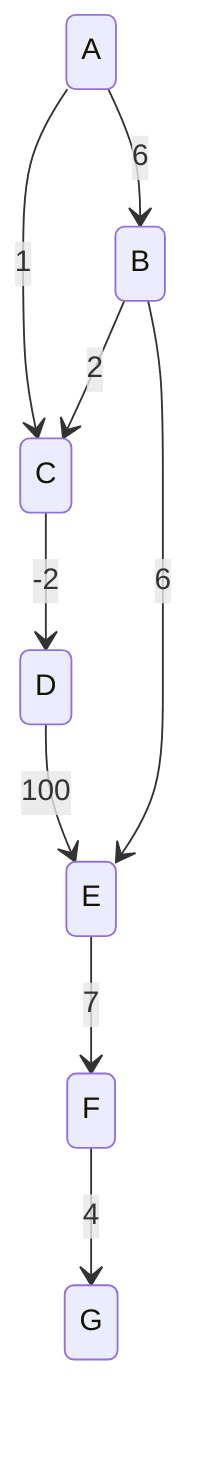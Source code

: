 ﻿stateDiagram-v2
    A --> B: 6
    A --> C: 1
    B --> C: 2
    C --> D: -2
    D --> E: 100
    B --> E: 6
    E --> F: 7
    F --> G: 4